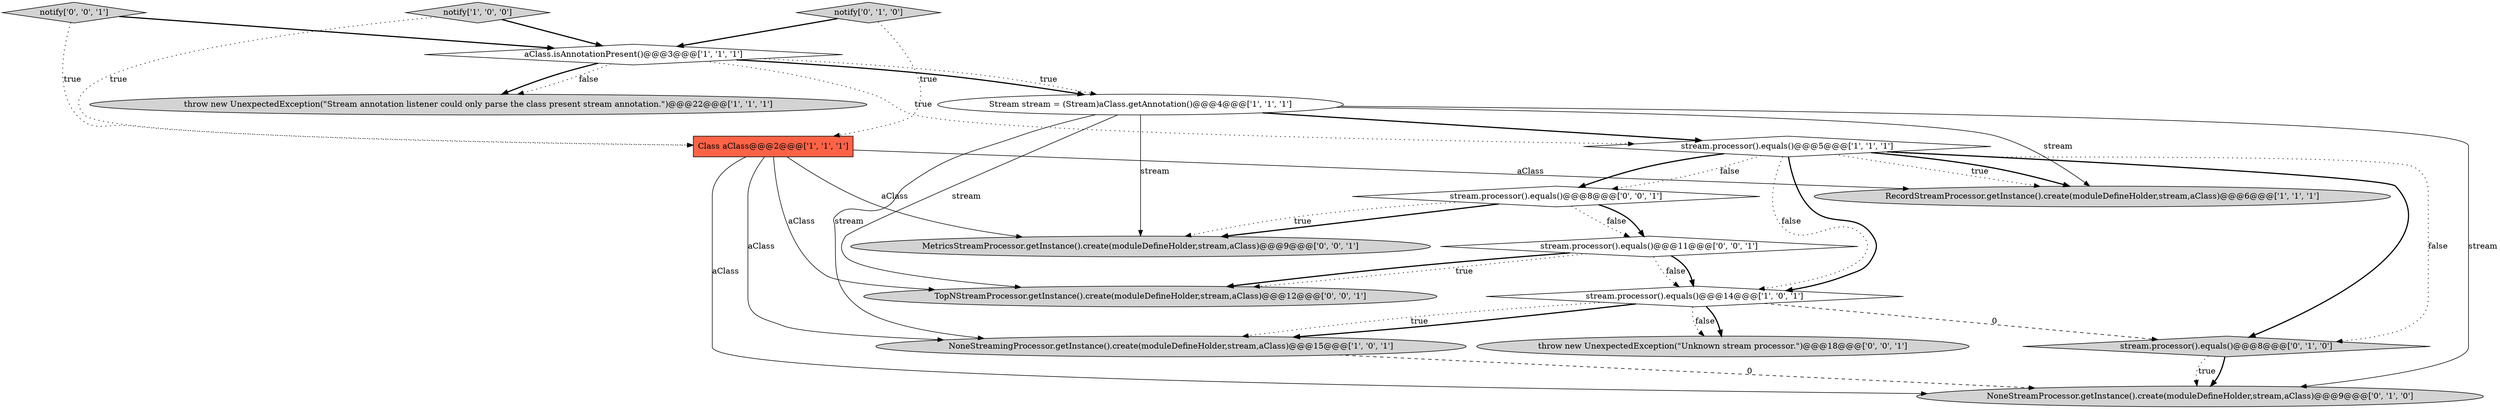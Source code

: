 digraph {
13 [style = filled, label = "throw new UnexpectedException(\"Unknown stream processor.\")@@@18@@@['0', '0', '1']", fillcolor = lightgray, shape = ellipse image = "AAA0AAABBB3BBB"];
16 [style = filled, label = "MetricsStreamProcessor.getInstance().create(moduleDefineHolder,stream,aClass)@@@9@@@['0', '0', '1']", fillcolor = lightgray, shape = ellipse image = "AAA0AAABBB3BBB"];
17 [style = filled, label = "notify['0', '0', '1']", fillcolor = lightgray, shape = diamond image = "AAA0AAABBB3BBB"];
1 [style = filled, label = "stream.processor().equals()@@@14@@@['1', '0', '1']", fillcolor = white, shape = diamond image = "AAA0AAABBB1BBB"];
3 [style = filled, label = "NoneStreamingProcessor.getInstance().create(moduleDefineHolder,stream,aClass)@@@15@@@['1', '0', '1']", fillcolor = lightgray, shape = ellipse image = "AAA0AAABBB1BBB"];
5 [style = filled, label = "throw new UnexpectedException(\"Stream annotation listener could only parse the class present stream annotation.\")@@@22@@@['1', '1', '1']", fillcolor = lightgray, shape = ellipse image = "AAA0AAABBB1BBB"];
7 [style = filled, label = "Class aClass@@@2@@@['1', '1', '1']", fillcolor = tomato, shape = box image = "AAA0AAABBB1BBB"];
8 [style = filled, label = "aClass.isAnnotationPresent()@@@3@@@['1', '1', '1']", fillcolor = white, shape = diamond image = "AAA0AAABBB1BBB"];
15 [style = filled, label = "stream.processor().equals()@@@8@@@['0', '0', '1']", fillcolor = white, shape = diamond image = "AAA0AAABBB3BBB"];
6 [style = filled, label = "notify['1', '0', '0']", fillcolor = lightgray, shape = diamond image = "AAA0AAABBB1BBB"];
4 [style = filled, label = "RecordStreamProcessor.getInstance().create(moduleDefineHolder,stream,aClass)@@@6@@@['1', '1', '1']", fillcolor = lightgray, shape = ellipse image = "AAA0AAABBB1BBB"];
10 [style = filled, label = "stream.processor().equals()@@@8@@@['0', '1', '0']", fillcolor = lightgray, shape = diamond image = "AAA1AAABBB2BBB"];
0 [style = filled, label = "Stream stream = (Stream)aClass.getAnnotation()@@@4@@@['1', '1', '1']", fillcolor = white, shape = ellipse image = "AAA0AAABBB1BBB"];
11 [style = filled, label = "notify['0', '1', '0']", fillcolor = lightgray, shape = diamond image = "AAA0AAABBB2BBB"];
2 [style = filled, label = "stream.processor().equals()@@@5@@@['1', '1', '1']", fillcolor = white, shape = diamond image = "AAA0AAABBB1BBB"];
12 [style = filled, label = "TopNStreamProcessor.getInstance().create(moduleDefineHolder,stream,aClass)@@@12@@@['0', '0', '1']", fillcolor = lightgray, shape = ellipse image = "AAA0AAABBB3BBB"];
9 [style = filled, label = "NoneStreamProcessor.getInstance().create(moduleDefineHolder,stream,aClass)@@@9@@@['0', '1', '0']", fillcolor = lightgray, shape = ellipse image = "AAA1AAABBB2BBB"];
14 [style = filled, label = "stream.processor().equals()@@@11@@@['0', '0', '1']", fillcolor = white, shape = diamond image = "AAA0AAABBB3BBB"];
0->3 [style = solid, label="stream"];
15->14 [style = dotted, label="false"];
2->1 [style = dotted, label="false"];
8->5 [style = dotted, label="false"];
2->4 [style = dotted, label="true"];
14->1 [style = dotted, label="false"];
2->4 [style = bold, label=""];
8->5 [style = bold, label=""];
8->0 [style = bold, label=""];
6->7 [style = dotted, label="true"];
2->10 [style = dotted, label="false"];
17->7 [style = dotted, label="true"];
10->9 [style = bold, label=""];
1->13 [style = dotted, label="false"];
7->12 [style = solid, label="aClass"];
7->16 [style = solid, label="aClass"];
14->12 [style = bold, label=""];
8->2 [style = dotted, label="true"];
11->7 [style = dotted, label="true"];
2->10 [style = bold, label=""];
14->12 [style = dotted, label="true"];
0->12 [style = solid, label="stream"];
6->8 [style = bold, label=""];
0->4 [style = solid, label="stream"];
14->1 [style = bold, label=""];
0->16 [style = solid, label="stream"];
1->3 [style = dotted, label="true"];
1->3 [style = bold, label=""];
2->15 [style = dotted, label="false"];
11->8 [style = bold, label=""];
15->14 [style = bold, label=""];
2->1 [style = bold, label=""];
1->10 [style = dashed, label="0"];
15->16 [style = bold, label=""];
0->9 [style = solid, label="stream"];
17->8 [style = bold, label=""];
15->16 [style = dotted, label="true"];
0->2 [style = bold, label=""];
7->4 [style = solid, label="aClass"];
7->3 [style = solid, label="aClass"];
10->9 [style = dotted, label="true"];
2->15 [style = bold, label=""];
3->9 [style = dashed, label="0"];
8->0 [style = dotted, label="true"];
1->13 [style = bold, label=""];
7->9 [style = solid, label="aClass"];
}
